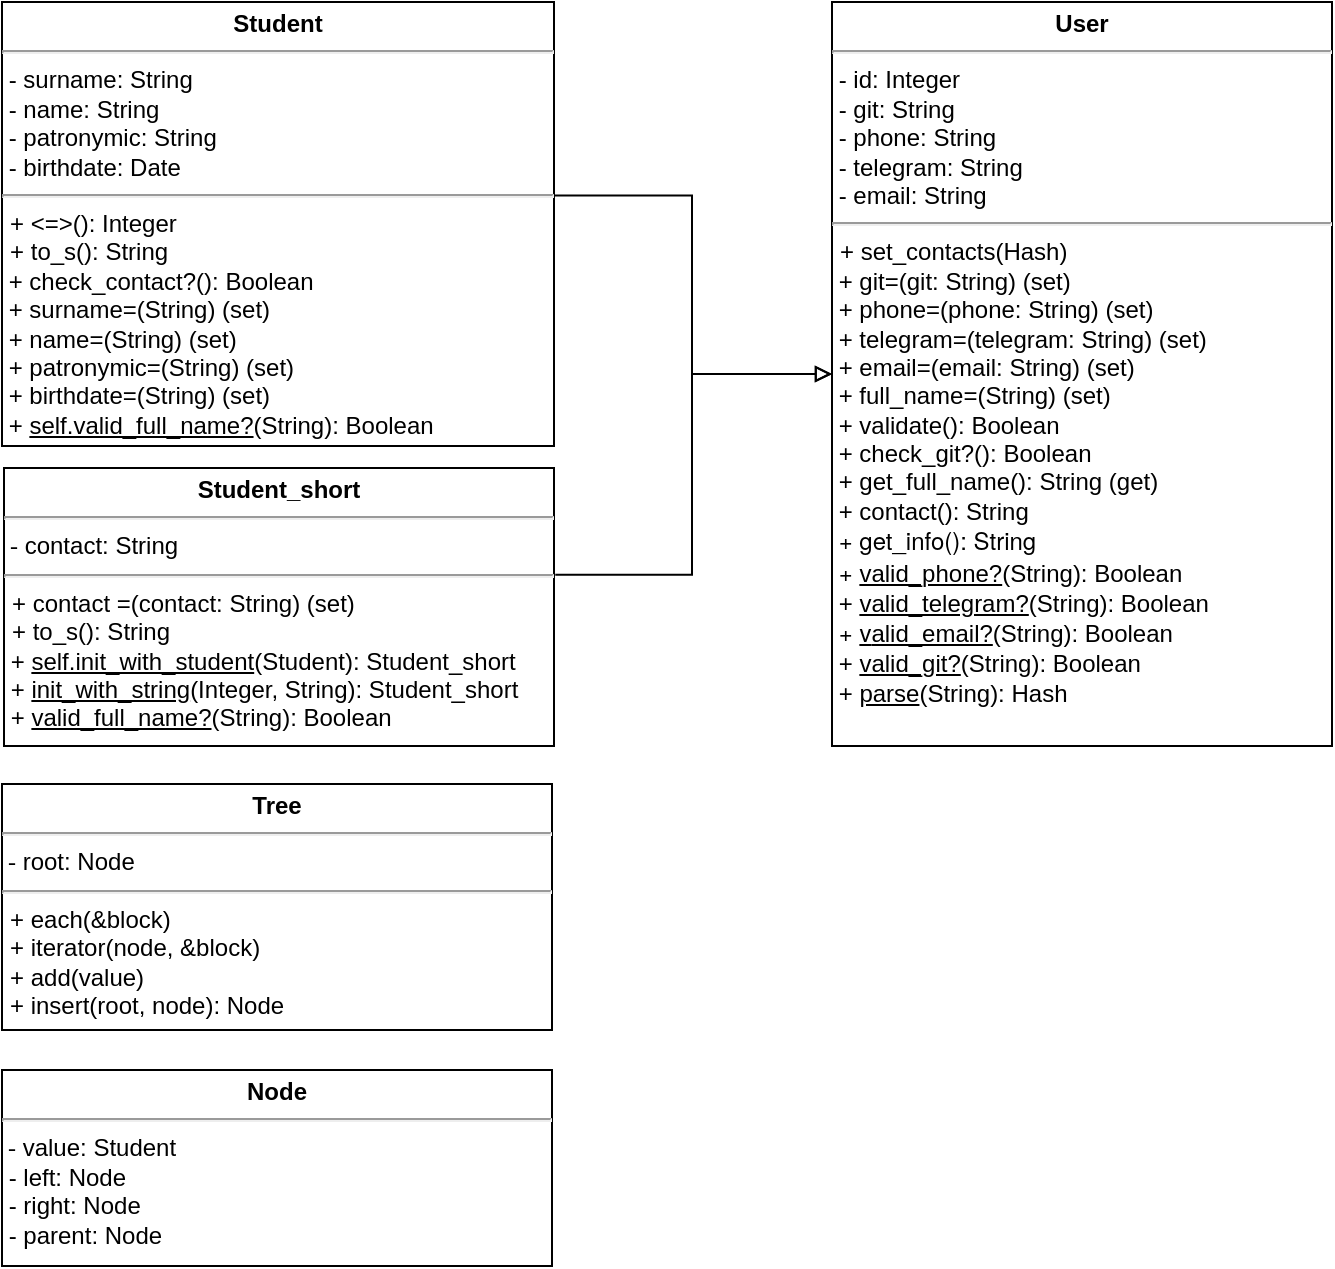 <mxfile version="23.0.2" type="device">
  <diagram name="Страница — 1" id="i9a7rYfuKe7Sr2Hh15UE">
    <mxGraphModel dx="1222" dy="1027" grid="0" gridSize="10" guides="1" tooltips="1" connect="1" arrows="1" fold="1" page="1" pageScale="1" pageWidth="827" pageHeight="1169" math="0" shadow="0">
      <root>
        <mxCell id="0" />
        <mxCell id="1" parent="0" />
        <mxCell id="PT7E_KIHdmfiMfbQSfNv-3" style="edgeStyle=orthogonalEdgeStyle;rounded=0;orthogonalLoop=1;jettySize=auto;html=1;exitX=0;exitY=0.5;exitDx=0;exitDy=0;endArrow=none;endFill=0;startArrow=block;startFill=0;" edge="1" parent="1" source="XE95BQeEQHAdmC5Dozax-6">
          <mxGeometry relative="1" as="geometry">
            <mxPoint x="395.645" y="431.419" as="targetPoint" />
            <Array as="points">
              <mxPoint x="464" y="331" />
              <mxPoint x="464" y="431" />
            </Array>
          </mxGeometry>
        </mxCell>
        <mxCell id="XE95BQeEQHAdmC5Dozax-6" value="&lt;p style=&quot;margin: 4px 0px 0px; text-align: center;&quot;&gt;&lt;b style=&quot;&quot;&gt;&lt;font style=&quot;font-size: 12px;&quot;&gt;User&lt;/font&gt;&lt;/b&gt;&lt;/p&gt;&lt;hr style=&quot;&quot;&gt;&lt;div style=&quot;border-color: var(--border-color);&quot;&gt;&lt;font style=&quot;border-color: var(--border-color); font-size: 12px;&quot; face=&quot;Helvetica&quot;&gt;&amp;nbsp;- id: Integer&lt;/font&gt;&lt;/div&gt;&lt;div style=&quot;border-color: var(--border-color);&quot;&gt;&lt;font style=&quot;font-size: 12px;&quot;&gt;&amp;nbsp;-&lt;/font&gt;&lt;span style=&quot;background-color: initial;&quot;&gt;&amp;nbsp;git: String&amp;nbsp;&lt;/span&gt;&lt;/div&gt;&lt;div style=&quot;border-color: var(--border-color);&quot;&gt;&lt;font style=&quot;font-size: 12px;&quot;&gt;&amp;nbsp;- phone: String&lt;/font&gt;&lt;/div&gt;&lt;div style=&quot;border-color: var(--border-color);&quot;&gt;&lt;font style=&quot;font-size: 12px;&quot;&gt;&amp;nbsp;- telegram: String&lt;/font&gt;&lt;/div&gt;&lt;div style=&quot;border-color: var(--border-color);&quot;&gt;&lt;font style=&quot;font-size: 12px;&quot;&gt;&amp;nbsp;- email: String&lt;/font&gt;&lt;/div&gt;&lt;hr style=&quot;&quot;&gt;&lt;p style=&quot;margin: 0px 0px 0px 4px;&quot;&gt;&lt;font style=&quot;font-size: 12px;&quot;&gt;+ set_contacts(Hash)&amp;nbsp;&lt;/font&gt;&lt;/p&gt;&lt;font style=&quot;font-size: 12px;&quot;&gt;&amp;nbsp;+ git=(git: String) (set)&lt;br&gt;&amp;nbsp;+ phone=(phone: String) (set)&lt;br&gt;&amp;nbsp;+ telegram=(telegram: String) (set)&lt;br&gt;&amp;nbsp;+&amp;nbsp;email=(email: String) (set)&lt;br style=&quot;&quot;&gt;&amp;nbsp;+ full_name=(String) (set)&lt;br style=&quot;&quot;&gt;&amp;nbsp;+&amp;nbsp;validate(): Boolean&lt;br style=&quot;&quot;&gt;&amp;nbsp;+&amp;nbsp;check_git?(): Boolean&lt;br style=&quot;&quot;&gt;&amp;nbsp;+&amp;nbsp;get_full_name(): String (get)&lt;br style=&quot;&quot;&gt;&amp;nbsp;+ contact(): String&lt;br style=&quot;&quot;&gt;&lt;span style=&quot;font-family: &amp;quot;Helvetica Neue&amp;quot;; background-color: initial;&quot; class=&quot;Apple-converted-space&quot;&gt;&amp;nbsp;+ get_info(): String&lt;span style=&quot;background-color: initial;&quot; class=&quot;Apple-converted-space&quot;&gt;&amp;nbsp;&lt;/span&gt;&lt;span style=&quot;background-color: initial;&quot;&gt;&amp;nbsp;&lt;br&gt;&lt;/span&gt;&amp;nbsp;+&amp;nbsp;&lt;/span&gt;&lt;u&gt;valid_phone?&lt;/u&gt;(String): Boolean&lt;br&gt;&amp;nbsp;+&amp;nbsp;&lt;u&gt;valid_telegram?&lt;/u&gt;(String): Boolean&lt;span style=&quot;font-family: &amp;quot;Helvetica Neue&amp;quot;; background-color: initial;&quot; class=&quot;Apple-converted-space&quot;&gt;&amp;nbsp;&lt;br&gt;&amp;nbsp;+&amp;nbsp;&lt;u&gt;v&lt;/u&gt;&lt;/span&gt;&lt;u&gt;alid_email?&lt;/u&gt;(String): Boolean&lt;br&gt;&amp;nbsp;+&amp;nbsp;&lt;u&gt;valid_git?&lt;/u&gt;(String): Boolean&lt;br&gt;&amp;nbsp;+&amp;nbsp;&lt;u&gt;parse&lt;/u&gt;(String): Hash&amp;nbsp;&lt;span style=&quot;font-family: &amp;quot;Helvetica Neue&amp;quot;; background-color: initial;&quot;&gt;&lt;/span&gt;&lt;br&gt;&lt;br&gt;&lt;span style=&quot;font-family: &amp;quot;Helvetica Neue&amp;quot;; background-color: initial;&quot; class=&quot;Apple-converted-space&quot;&gt;&amp;nbsp;&lt;/span&gt;&lt;/font&gt;" style="verticalAlign=top;align=left;overflow=fill;fontSize=12;fontFamily=Helvetica;html=1;whiteSpace=wrap;spacingLeft=1;spacing=0;spacingTop=0;" parent="1" vertex="1">
          <mxGeometry x="534" y="145" width="250" height="372" as="geometry" />
        </mxCell>
        <mxCell id="XE95BQeEQHAdmC5Dozax-8" value="&lt;p style=&quot;margin: 4px 0px 0px; text-align: center; font-size: 12px;&quot;&gt;&lt;b style=&quot;font-size: 12px;&quot;&gt;&lt;font style=&quot;font-size: 12px;&quot;&gt;Student&lt;/font&gt;&lt;/b&gt;&lt;/p&gt;&lt;hr style=&quot;font-size: 12px;&quot;&gt;&lt;div style=&quot;border-color: var(--border-color); font-size: 12px;&quot;&gt;&lt;font style=&quot;border-color: var(--border-color); font-size: 12px;&quot;&gt;&amp;nbsp;- surname: String&amp;nbsp;&lt;br style=&quot;font-size: 12px;&quot;&gt;&lt;/font&gt;&lt;/div&gt;&lt;div style=&quot;border-color: var(--border-color); font-size: 12px;&quot;&gt;&lt;font style=&quot;border-color: var(--border-color); font-size: 12px;&quot;&gt;&amp;nbsp;- name: String&amp;nbsp;&lt;/font&gt;&lt;/div&gt;&lt;div style=&quot;border-color: var(--border-color); font-size: 12px;&quot;&gt;&lt;font style=&quot;border-color: var(--border-color); font-size: 12px;&quot;&gt;&amp;nbsp;- patronymic: String&lt;/font&gt;&lt;/div&gt;&lt;div style=&quot;border-color: var(--border-color); font-size: 12px;&quot;&gt;&lt;font style=&quot;border-color: var(--border-color); font-size: 12px;&quot;&gt;&amp;nbsp;- birthdate: Date&amp;nbsp;&lt;/font&gt;&lt;/div&gt;&lt;hr style=&quot;font-size: 12px;&quot;&gt;&lt;p style=&quot;margin: 0px 0px 0px 4px; font-size: 12px;&quot;&gt;&lt;font style=&quot;font-size: 12px;&quot;&gt;+&amp;nbsp;&lt;/font&gt;&amp;lt;=&amp;gt;(): Integer&lt;/p&gt;&lt;p style=&quot;margin: 0px 0px 0px 4px; font-size: 12px;&quot;&gt;&lt;font style=&quot;font-size: 12px;&quot;&gt;+ t&lt;/font&gt;o_s(): String&lt;span style=&quot;font-size: 12px; background-color: initial;&quot; class=&quot;Apple-converted-space&quot;&gt;&amp;nbsp;&lt;/span&gt;&lt;/p&gt;&lt;font style=&quot;font-size: 12px;&quot;&gt;&amp;nbsp;+&amp;nbsp;check_contact?(): Boolean&lt;br style=&quot;font-size: 12px;&quot;&gt;&amp;nbsp;+ surname=(String) (set)&lt;br style=&quot;font-size: 12px;&quot;&gt;&amp;nbsp;+&amp;nbsp;name=(String) (set)&lt;br style=&quot;font-size: 12px;&quot;&gt;&amp;nbsp;+ patronymic=(String)&amp;nbsp;&lt;span style=&quot;background-color: initial; font-size: 12px;&quot; class=&quot;Apple-converted-space&quot;&gt;(set)&lt;br&gt;&amp;nbsp;+ birthdate=(String) (set)&lt;span style=&quot;background-color: initial; font-size: 12px;&quot;&gt;&lt;br style=&quot;font-size: 12px;&quot;&gt;&lt;/span&gt;&amp;nbsp;+&amp;nbsp;&lt;u&gt;self.valid_full_name?&lt;/u&gt;(String): Boolean&lt;span style=&quot;font-size: 12px; background-color: initial;&quot; class=&quot;Apple-converted-space&quot;&gt;&amp;nbsp;&lt;/span&gt;&lt;/span&gt;&lt;br style=&quot;font-size: 12px;&quot;&gt;&lt;br style=&quot;font-size: 12px;&quot;&gt;&lt;span style=&quot;background-color: initial; font-size: 12px;&quot; class=&quot;Apple-converted-space&quot;&gt;&amp;nbsp;&lt;/span&gt;&lt;/font&gt;" style="verticalAlign=top;align=left;overflow=fill;fontSize=12;fontFamily=Helvetica;html=1;whiteSpace=wrap;spacingLeft=1;spacing=0;spacingTop=0;" parent="1" vertex="1">
          <mxGeometry x="119" y="145" width="276" height="222" as="geometry" />
        </mxCell>
        <mxCell id="XE95BQeEQHAdmC5Dozax-9" value="&lt;p style=&quot;margin: 4px 0px 0px; text-align: center;&quot;&gt;&lt;b style=&quot;&quot;&gt;&lt;font face=&quot;Helvetica&quot; style=&quot;font-size: 12px;&quot;&gt;Student_short&lt;/font&gt;&lt;/b&gt;&lt;/p&gt;&lt;hr style=&quot;&quot;&gt;&lt;div style=&quot;border-color: var(--border-color);&quot;&gt;&lt;font style=&quot;font-size: 12px;&quot;&gt;&lt;span style=&quot;background-color: initial;&quot;&gt;&lt;font face=&quot;Lt6sbaxPKtE7krCIfs0r&quot;&gt;&amp;nbsp;-&lt;/font&gt;&amp;nbsp;contact&lt;/span&gt;&lt;span style=&quot;background-color: initial;&quot;&gt;: String&lt;/span&gt;&lt;/font&gt;&lt;/div&gt;&lt;hr style=&quot;&quot;&gt;&lt;p style=&quot;margin: 0px 0px 0px 4px;&quot;&gt;&lt;font style=&quot;font-size: 12px;&quot;&gt;&lt;font style=&quot;font-size: 12px;&quot;&gt;+ contact =(contact: String) (set)&lt;br&gt;&lt;/font&gt;&lt;/font&gt;&lt;/p&gt;&lt;p style=&quot;margin: 0px 0px 0px 4px;&quot;&gt;&lt;font style=&quot;font-size: 12px;&quot;&gt;&lt;font style=&quot;font-size: 12px;&quot;&gt;+&amp;nbsp;&lt;/font&gt;to_s(): String&lt;span style=&quot;background-color: initial;&quot; class=&quot;Apple-converted-space&quot;&gt;&amp;nbsp;&lt;/span&gt;&lt;/font&gt;&lt;/p&gt;&lt;font style=&quot;font-size: 12px;&quot;&gt;&lt;span style=&quot;background-color: initial;&quot; class=&quot;Apple-converted-space&quot;&gt;&amp;nbsp;+&amp;nbsp;&lt;/span&gt;&lt;u&gt;self.init_with_student&lt;/u&gt;(Student): Student_short&lt;br&gt;&amp;nbsp;+&amp;nbsp;&lt;u&gt;init_with_string&lt;/u&gt;(Integer, String): Student_short&lt;br&gt;&lt;span style=&quot;background-color: initial;&quot; class=&quot;Apple-converted-space&quot;&gt;&amp;nbsp;+&amp;nbsp;&lt;u&gt;valid_full_name?&lt;/u&gt;(String): Boolean&lt;/span&gt;&lt;br&gt;&lt;br&gt;&lt;span style=&quot;font-family: Lt6sbaxPKtE7krCIfs0r; background-color: initial;&quot; class=&quot;Apple-converted-space&quot;&gt;&amp;nbsp;&lt;/span&gt;&lt;/font&gt;" style="verticalAlign=top;align=left;overflow=fill;fontSize=12;fontFamily=Helvetica;html=1;whiteSpace=wrap;spacingLeft=1;spacing=0;spacingTop=0;" parent="1" vertex="1">
          <mxGeometry x="120" y="378" width="275" height="139" as="geometry" />
        </mxCell>
        <mxCell id="PT7E_KIHdmfiMfbQSfNv-2" style="edgeStyle=orthogonalEdgeStyle;rounded=0;orthogonalLoop=1;jettySize=auto;html=1;exitX=0;exitY=0.5;exitDx=0;exitDy=0;entryX=1;entryY=0.436;entryDx=0;entryDy=0;entryPerimeter=0;endArrow=none;endFill=0;startArrow=block;startFill=0;" edge="1" parent="1" source="XE95BQeEQHAdmC5Dozax-6" target="XE95BQeEQHAdmC5Dozax-8">
          <mxGeometry relative="1" as="geometry">
            <Array as="points">
              <mxPoint x="464" y="331" />
              <mxPoint x="464" y="242" />
            </Array>
          </mxGeometry>
        </mxCell>
        <mxCell id="PT7E_KIHdmfiMfbQSfNv-4" value="&lt;p style=&quot;margin: 4px 0px 0px; text-align: center;&quot;&gt;&lt;b style=&quot;&quot;&gt;&lt;font face=&quot;Helvetica&quot; style=&quot;font-size: 12px;&quot;&gt;Tree&lt;/font&gt;&lt;/b&gt;&lt;/p&gt;&lt;hr style=&quot;&quot;&gt;&lt;div style=&quot;border-color: var(--border-color);&quot;&gt;&lt;font style=&quot;font-size: 12px;&quot;&gt;&lt;span style=&quot;background-color: initial;&quot;&gt;&lt;font face=&quot;Lt6sbaxPKtE7krCIfs0r&quot;&gt;&amp;nbsp;-&lt;/font&gt;&amp;nbsp;root&lt;/span&gt;&lt;span style=&quot;background-color: initial;&quot;&gt;: Node&lt;/span&gt;&lt;/font&gt;&lt;/div&gt;&lt;hr style=&quot;&quot;&gt;&lt;p style=&quot;margin: 0px 0px 0px 4px;&quot;&gt;&lt;font style=&quot;font-size: 12px;&quot;&gt;&lt;font style=&quot;font-size: 12px;&quot;&gt;+ each(&amp;amp;block)&lt;br&gt;&lt;/font&gt;&lt;/font&gt;&lt;/p&gt;&lt;p style=&quot;margin: 0px 0px 0px 4px;&quot;&gt;&lt;font style=&quot;font-size: 12px;&quot;&gt;&lt;font style=&quot;font-size: 12px;&quot;&gt;+&amp;nbsp;&lt;/font&gt;iterator(node, &amp;amp;block)&lt;/font&gt;&lt;/p&gt;&lt;p style=&quot;margin: 0px 0px 0px 4px;&quot;&gt;&lt;font style=&quot;font-size: 12px;&quot;&gt;&lt;span style=&quot;background-color: initial;&quot; class=&quot;Apple-converted-space&quot;&gt;+ add(value)&lt;/span&gt;&lt;/font&gt;&lt;/p&gt;&lt;p style=&quot;margin: 0px 0px 0px 4px;&quot;&gt;&lt;font style=&quot;font-size: 12px;&quot;&gt;&lt;span style=&quot;background-color: initial;&quot; class=&quot;Apple-converted-space&quot;&gt;+ insert(root, node): Node&lt;/span&gt;&lt;/font&gt;&lt;/p&gt;" style="verticalAlign=top;align=left;overflow=fill;fontSize=12;fontFamily=Helvetica;html=1;whiteSpace=wrap;spacingLeft=1;spacing=0;spacingTop=0;" vertex="1" parent="1">
          <mxGeometry x="119" y="536" width="275" height="123" as="geometry" />
        </mxCell>
        <mxCell id="PT7E_KIHdmfiMfbQSfNv-5" value="&lt;p style=&quot;margin: 4px 0px 0px; text-align: center;&quot;&gt;&lt;b&gt;Node&lt;/b&gt;&lt;/p&gt;&lt;hr style=&quot;&quot;&gt;&lt;div style=&quot;border-color: var(--border-color);&quot;&gt;&lt;font style=&quot;font-size: 12px;&quot;&gt;&lt;span style=&quot;background-color: initial;&quot;&gt;&lt;font face=&quot;Lt6sbaxPKtE7krCIfs0r&quot;&gt;&amp;nbsp;-&lt;/font&gt;&amp;nbsp;value&lt;/span&gt;&lt;span style=&quot;background-color: initial;&quot;&gt;: Student&lt;/span&gt;&lt;/font&gt;&lt;/div&gt;&lt;div style=&quot;border-color: var(--border-color);&quot;&gt;&lt;font style=&quot;font-size: 12px;&quot;&gt;&lt;span style=&quot;background-color: initial;&quot;&gt;&amp;nbsp;- left: Node&lt;/span&gt;&lt;/font&gt;&lt;/div&gt;&lt;div style=&quot;border-color: var(--border-color);&quot;&gt;&lt;font style=&quot;font-size: 12px;&quot;&gt;&lt;span style=&quot;background-color: initial;&quot;&gt;&amp;nbsp;- right: Node&lt;/span&gt;&lt;/font&gt;&lt;/div&gt;&lt;div style=&quot;border-color: var(--border-color);&quot;&gt;&lt;font style=&quot;font-size: 12px;&quot;&gt;&lt;span style=&quot;background-color: initial;&quot;&gt;&amp;nbsp;- parent: Node&lt;/span&gt;&lt;/font&gt;&lt;/div&gt;&lt;p style=&quot;margin: 0px 0px 0px 4px;&quot;&gt;&lt;br&gt;&lt;/p&gt;" style="verticalAlign=top;align=left;overflow=fill;fontSize=12;fontFamily=Helvetica;html=1;whiteSpace=wrap;spacingLeft=1;spacing=0;spacingTop=0;" vertex="1" parent="1">
          <mxGeometry x="119" y="679" width="275" height="98" as="geometry" />
        </mxCell>
      </root>
    </mxGraphModel>
  </diagram>
</mxfile>

